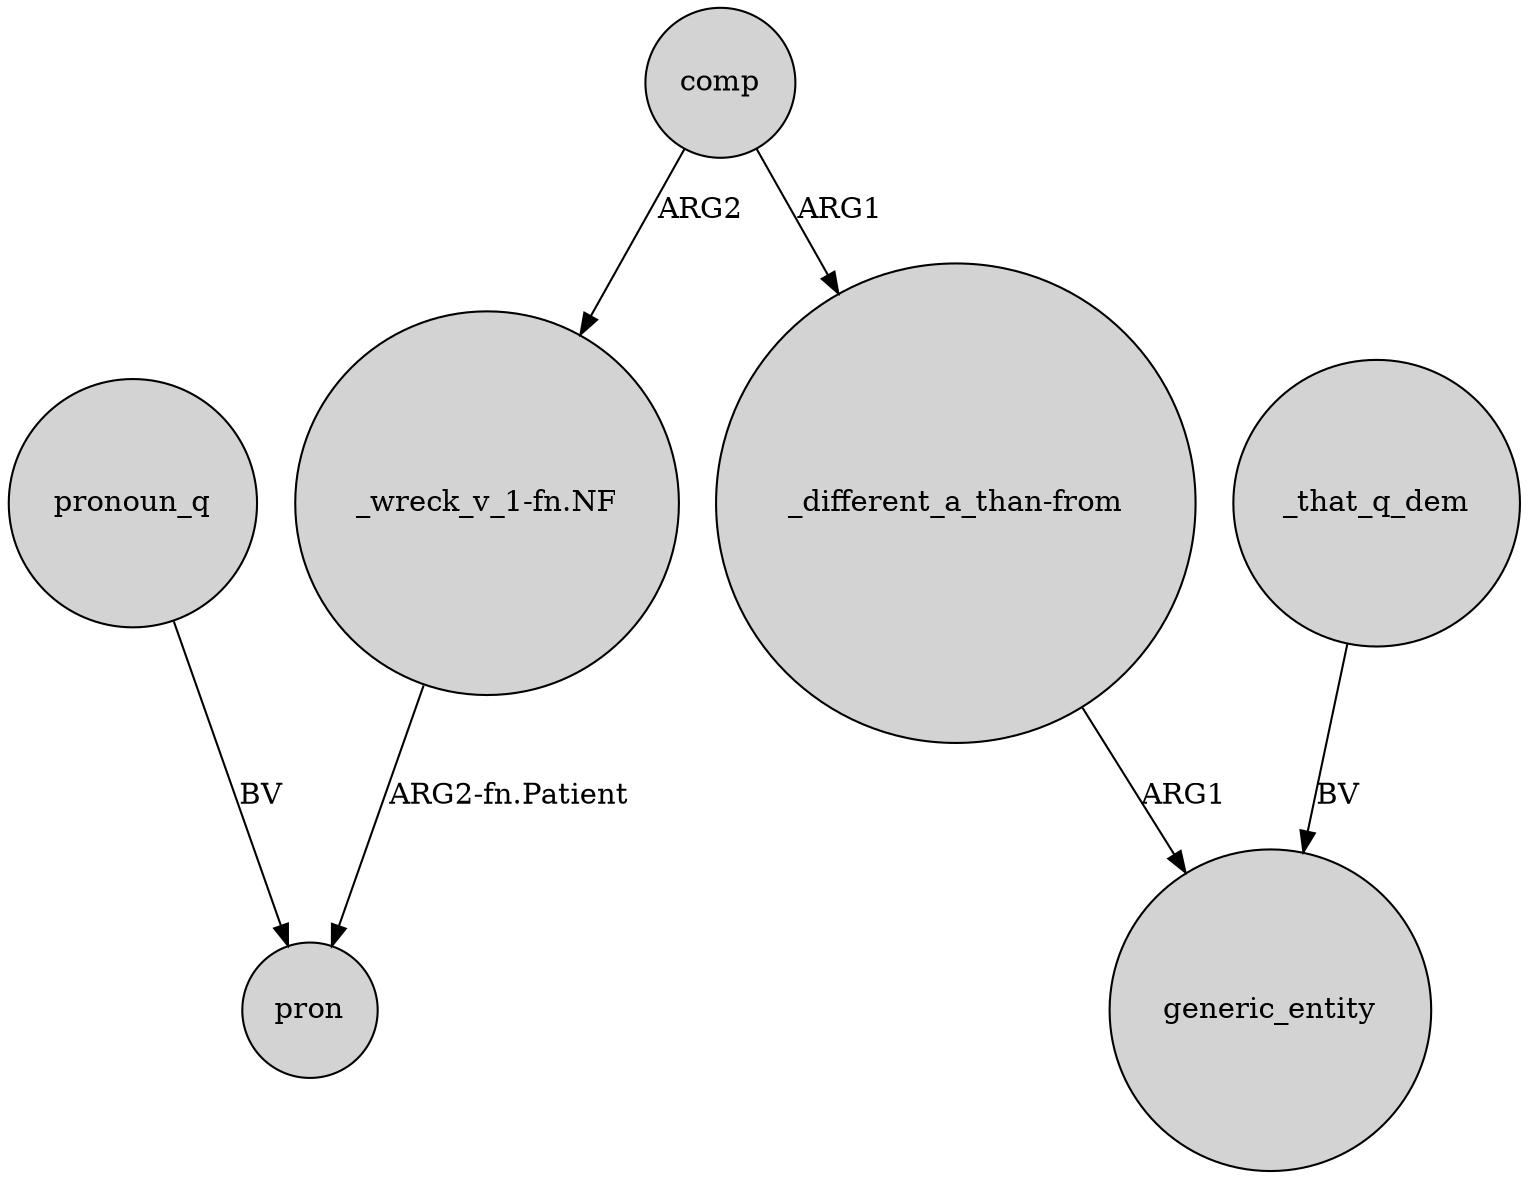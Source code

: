 digraph {
	node [shape=circle style=filled]
	"_wreck_v_1-fn.NF" -> pron [label="ARG2-fn.Patient"]
	"_different_a_than-from" -> generic_entity [label=ARG1]
	comp -> "_different_a_than-from" [label=ARG1]
	_that_q_dem -> generic_entity [label=BV]
	comp -> "_wreck_v_1-fn.NF" [label=ARG2]
	pronoun_q -> pron [label=BV]
}
